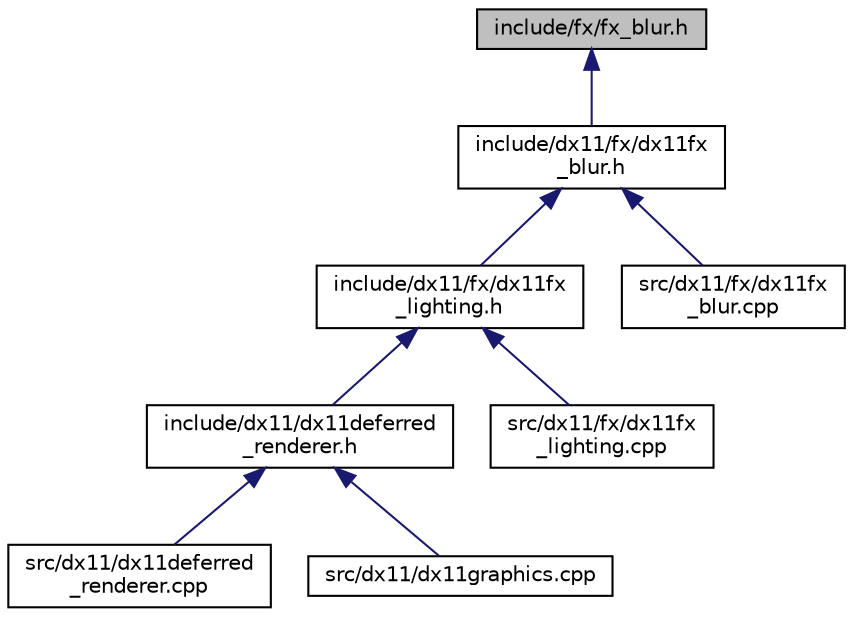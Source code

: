 digraph "include/fx/fx_blur.h"
{
  edge [fontname="Helvetica",fontsize="10",labelfontname="Helvetica",labelfontsize="10"];
  node [fontname="Helvetica",fontsize="10",shape=record];
  Node1 [label="include/fx/fx_blur.h",height=0.2,width=0.4,color="black", fillcolor="grey75", style="filled", fontcolor="black"];
  Node1 -> Node2 [dir="back",color="midnightblue",fontsize="10",style="solid",fontname="Helvetica"];
  Node2 [label="include/dx11/fx/dx11fx\l_blur.h",height=0.2,width=0.4,color="black", fillcolor="white", style="filled",URL="$dx11fx__blur_8h.html",tooltip="This file contains classes used to blur a texture using the GPU. "];
  Node2 -> Node3 [dir="back",color="midnightblue",fontsize="10",style="solid",fontname="Helvetica"];
  Node3 [label="include/dx11/fx/dx11fx\l_lighting.h",height=0.2,width=0.4,color="black", fillcolor="white", style="filled",URL="$dx11fx__lighting_8h.html",tooltip="This file contains post process effects that affects lighting such as bloom, glow and color grading..."];
  Node3 -> Node4 [dir="back",color="midnightblue",fontsize="10",style="solid",fontname="Helvetica"];
  Node4 [label="include/dx11/dx11deferred\l_renderer.h",height=0.2,width=0.4,color="black", fillcolor="white", style="filled",URL="$dx11deferred__renderer_8h.html",tooltip="Deferred rendering classes for DirectX11. "];
  Node4 -> Node5 [dir="back",color="midnightblue",fontsize="10",style="solid",fontname="Helvetica"];
  Node5 [label="src/dx11/dx11deferred\l_renderer.cpp",height=0.2,width=0.4,color="black", fillcolor="white", style="filled",URL="$dx11deferred__renderer_8cpp.html"];
  Node4 -> Node6 [dir="back",color="midnightblue",fontsize="10",style="solid",fontname="Helvetica"];
  Node6 [label="src/dx11/dx11graphics.cpp",height=0.2,width=0.4,color="black", fillcolor="white", style="filled",URL="$dx11graphics_8cpp.html"];
  Node3 -> Node7 [dir="back",color="midnightblue",fontsize="10",style="solid",fontname="Helvetica"];
  Node7 [label="src/dx11/fx/dx11fx\l_lighting.cpp",height=0.2,width=0.4,color="black", fillcolor="white", style="filled",URL="$dx11fx__lighting_8cpp.html"];
  Node2 -> Node8 [dir="back",color="midnightblue",fontsize="10",style="solid",fontname="Helvetica"];
  Node8 [label="src/dx11/fx/dx11fx\l_blur.cpp",height=0.2,width=0.4,color="black", fillcolor="white", style="filled",URL="$dx11fx__blur_8cpp.html"];
}
